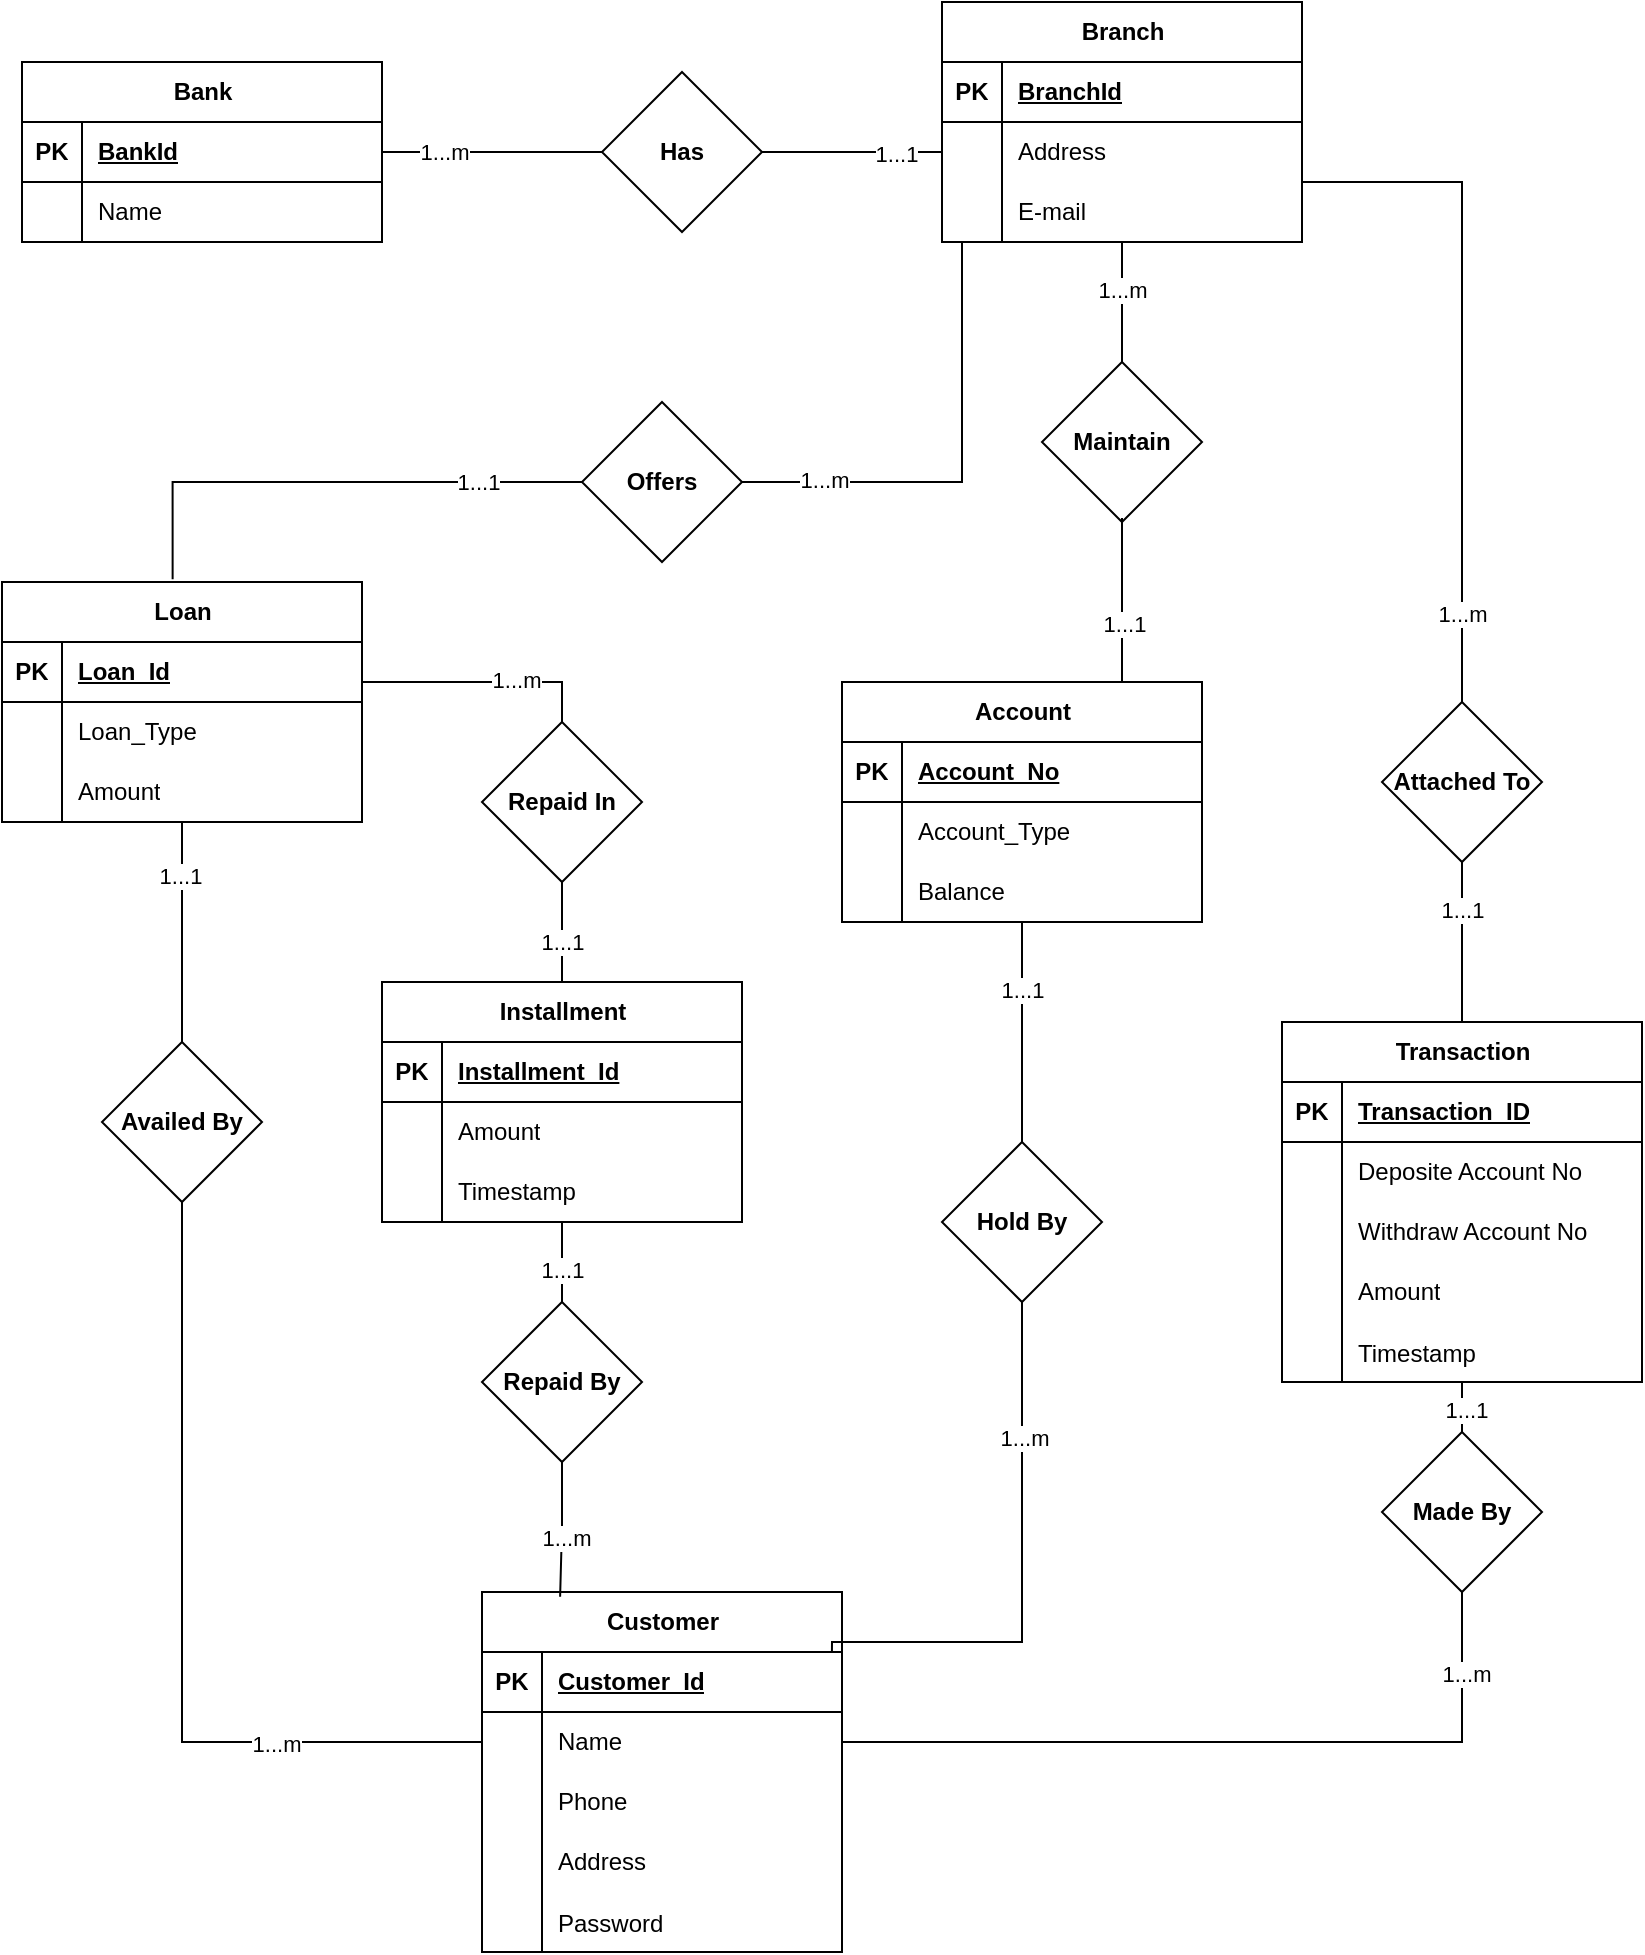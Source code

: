 <mxfile version="23.1.5" type="device">
  <diagram id="R2lEEEUBdFMjLlhIrx00" name="Page-1">
    <mxGraphModel dx="2049" dy="1054" grid="1" gridSize="10" guides="1" tooltips="1" connect="1" arrows="1" fold="1" page="1" pageScale="1" pageWidth="850" pageHeight="1100" math="0" shadow="0" extFonts="Permanent Marker^https://fonts.googleapis.com/css?family=Permanent+Marker">
      <root>
        <mxCell id="0" />
        <mxCell id="1" parent="0" />
        <mxCell id="iiLGpg_i-QroYC0G67r9-32" value="" style="rounded=0;orthogonalLoop=1;jettySize=auto;html=1;endArrow=none;endFill=0;" parent="1" source="iiLGpg_i-QroYC0G67r9-1" target="iiLGpg_i-QroYC0G67r9-31" edge="1">
          <mxGeometry relative="1" as="geometry" />
        </mxCell>
        <mxCell id="iiLGpg_i-QroYC0G67r9-34" value="1...m" style="edgeLabel;html=1;align=center;verticalAlign=middle;resizable=0;points=[];" parent="iiLGpg_i-QroYC0G67r9-32" vertex="1" connectable="0">
          <mxGeometry x="-0.45" relative="1" as="geometry">
            <mxPoint as="offset" />
          </mxGeometry>
        </mxCell>
        <mxCell id="iiLGpg_i-QroYC0G67r9-1" value="Bank" style="shape=table;startSize=30;container=1;collapsible=1;childLayout=tableLayout;fixedRows=1;rowLines=0;fontStyle=1;align=center;resizeLast=1;html=1;" parent="1" vertex="1">
          <mxGeometry x="25" y="50" width="180" height="90" as="geometry" />
        </mxCell>
        <mxCell id="iiLGpg_i-QroYC0G67r9-2" value="" style="shape=tableRow;horizontal=0;startSize=0;swimlaneHead=0;swimlaneBody=0;fillColor=none;collapsible=0;dropTarget=0;points=[[0,0.5],[1,0.5]];portConstraint=eastwest;top=0;left=0;right=0;bottom=1;" parent="iiLGpg_i-QroYC0G67r9-1" vertex="1">
          <mxGeometry y="30" width="180" height="30" as="geometry" />
        </mxCell>
        <mxCell id="iiLGpg_i-QroYC0G67r9-3" value="PK" style="shape=partialRectangle;connectable=0;fillColor=none;top=0;left=0;bottom=0;right=0;fontStyle=1;overflow=hidden;whiteSpace=wrap;html=1;" parent="iiLGpg_i-QroYC0G67r9-2" vertex="1">
          <mxGeometry width="30" height="30" as="geometry">
            <mxRectangle width="30" height="30" as="alternateBounds" />
          </mxGeometry>
        </mxCell>
        <mxCell id="iiLGpg_i-QroYC0G67r9-4" value="BankId" style="shape=partialRectangle;connectable=0;fillColor=none;top=0;left=0;bottom=0;right=0;align=left;spacingLeft=6;fontStyle=5;overflow=hidden;whiteSpace=wrap;html=1;" parent="iiLGpg_i-QroYC0G67r9-2" vertex="1">
          <mxGeometry x="30" width="150" height="30" as="geometry">
            <mxRectangle width="150" height="30" as="alternateBounds" />
          </mxGeometry>
        </mxCell>
        <mxCell id="iiLGpg_i-QroYC0G67r9-5" value="" style="shape=tableRow;horizontal=0;startSize=0;swimlaneHead=0;swimlaneBody=0;fillColor=none;collapsible=0;dropTarget=0;points=[[0,0.5],[1,0.5]];portConstraint=eastwest;top=0;left=0;right=0;bottom=0;" parent="iiLGpg_i-QroYC0G67r9-1" vertex="1">
          <mxGeometry y="60" width="180" height="30" as="geometry" />
        </mxCell>
        <mxCell id="iiLGpg_i-QroYC0G67r9-6" value="" style="shape=partialRectangle;connectable=0;fillColor=none;top=0;left=0;bottom=0;right=0;editable=1;overflow=hidden;whiteSpace=wrap;html=1;" parent="iiLGpg_i-QroYC0G67r9-5" vertex="1">
          <mxGeometry width="30" height="30" as="geometry">
            <mxRectangle width="30" height="30" as="alternateBounds" />
          </mxGeometry>
        </mxCell>
        <mxCell id="iiLGpg_i-QroYC0G67r9-7" value="Name&lt;span style=&quot;white-space: pre;&quot;&gt;&#x9;&lt;/span&gt;&lt;span style=&quot;white-space: pre;&quot;&gt;&#x9;&lt;/span&gt;&lt;br&gt;" style="shape=partialRectangle;connectable=0;fillColor=none;top=0;left=0;bottom=0;right=0;align=left;spacingLeft=6;overflow=hidden;whiteSpace=wrap;html=1;" parent="iiLGpg_i-QroYC0G67r9-5" vertex="1">
          <mxGeometry x="30" width="150" height="30" as="geometry">
            <mxRectangle width="150" height="30" as="alternateBounds" />
          </mxGeometry>
        </mxCell>
        <mxCell id="iiLGpg_i-QroYC0G67r9-52" value="" style="edgeStyle=orthogonalEdgeStyle;rounded=0;orthogonalLoop=1;jettySize=auto;html=1;endArrow=none;endFill=0;" parent="1" source="iiLGpg_i-QroYC0G67r9-14" target="iiLGpg_i-QroYC0G67r9-51" edge="1">
          <mxGeometry relative="1" as="geometry" />
        </mxCell>
        <mxCell id="iiLGpg_i-QroYC0G67r9-54" value="1...m" style="edgeLabel;html=1;align=center;verticalAlign=middle;resizable=0;points=[];" parent="iiLGpg_i-QroYC0G67r9-52" vertex="1" connectable="0">
          <mxGeometry x="-0.211" relative="1" as="geometry">
            <mxPoint as="offset" />
          </mxGeometry>
        </mxCell>
        <mxCell id="iiLGpg_i-QroYC0G67r9-71" value="" style="edgeStyle=orthogonalEdgeStyle;rounded=0;orthogonalLoop=1;jettySize=auto;html=1;endArrow=none;endFill=0;" parent="1" source="iiLGpg_i-QroYC0G67r9-14" target="iiLGpg_i-QroYC0G67r9-70" edge="1">
          <mxGeometry relative="1" as="geometry">
            <Array as="points">
              <mxPoint x="495" y="260" />
            </Array>
          </mxGeometry>
        </mxCell>
        <mxCell id="iiLGpg_i-QroYC0G67r9-89" value="1...m" style="edgeLabel;html=1;align=center;verticalAlign=middle;resizable=0;points=[];" parent="iiLGpg_i-QroYC0G67r9-71" vertex="1" connectable="0">
          <mxGeometry x="0.642" y="-1" relative="1" as="geometry">
            <mxPoint as="offset" />
          </mxGeometry>
        </mxCell>
        <mxCell id="iiLGpg_i-QroYC0G67r9-104" value="" style="edgeStyle=orthogonalEdgeStyle;rounded=0;orthogonalLoop=1;jettySize=auto;html=1;endArrow=none;endFill=0;" parent="1" source="iiLGpg_i-QroYC0G67r9-14" target="iiLGpg_i-QroYC0G67r9-103" edge="1">
          <mxGeometry relative="1" as="geometry">
            <Array as="points">
              <mxPoint x="745" y="110" />
            </Array>
          </mxGeometry>
        </mxCell>
        <mxCell id="iiLGpg_i-QroYC0G67r9-122" value="1...m" style="edgeLabel;html=1;align=center;verticalAlign=middle;resizable=0;points=[];" parent="iiLGpg_i-QroYC0G67r9-104" vertex="1" connectable="0">
          <mxGeometry x="0.74" relative="1" as="geometry">
            <mxPoint as="offset" />
          </mxGeometry>
        </mxCell>
        <mxCell id="iiLGpg_i-QroYC0G67r9-14" value="Branch" style="shape=table;startSize=30;container=1;collapsible=1;childLayout=tableLayout;fixedRows=1;rowLines=0;fontStyle=1;align=center;resizeLast=1;html=1;" parent="1" vertex="1">
          <mxGeometry x="485" y="20" width="180" height="120" as="geometry" />
        </mxCell>
        <mxCell id="iiLGpg_i-QroYC0G67r9-15" value="" style="shape=tableRow;horizontal=0;startSize=0;swimlaneHead=0;swimlaneBody=0;fillColor=none;collapsible=0;dropTarget=0;points=[[0,0.5],[1,0.5]];portConstraint=eastwest;top=0;left=0;right=0;bottom=1;" parent="iiLGpg_i-QroYC0G67r9-14" vertex="1">
          <mxGeometry y="30" width="180" height="30" as="geometry" />
        </mxCell>
        <mxCell id="iiLGpg_i-QroYC0G67r9-16" value="PK" style="shape=partialRectangle;connectable=0;fillColor=none;top=0;left=0;bottom=0;right=0;fontStyle=1;overflow=hidden;whiteSpace=wrap;html=1;" parent="iiLGpg_i-QroYC0G67r9-15" vertex="1">
          <mxGeometry width="30" height="30" as="geometry">
            <mxRectangle width="30" height="30" as="alternateBounds" />
          </mxGeometry>
        </mxCell>
        <mxCell id="iiLGpg_i-QroYC0G67r9-17" value="BranchId" style="shape=partialRectangle;connectable=0;fillColor=none;top=0;left=0;bottom=0;right=0;align=left;spacingLeft=6;fontStyle=5;overflow=hidden;whiteSpace=wrap;html=1;" parent="iiLGpg_i-QroYC0G67r9-15" vertex="1">
          <mxGeometry x="30" width="150" height="30" as="geometry">
            <mxRectangle width="150" height="30" as="alternateBounds" />
          </mxGeometry>
        </mxCell>
        <mxCell id="iiLGpg_i-QroYC0G67r9-18" value="" style="shape=tableRow;horizontal=0;startSize=0;swimlaneHead=0;swimlaneBody=0;fillColor=none;collapsible=0;dropTarget=0;points=[[0,0.5],[1,0.5]];portConstraint=eastwest;top=0;left=0;right=0;bottom=0;" parent="iiLGpg_i-QroYC0G67r9-14" vertex="1">
          <mxGeometry y="60" width="180" height="30" as="geometry" />
        </mxCell>
        <mxCell id="iiLGpg_i-QroYC0G67r9-19" value="" style="shape=partialRectangle;connectable=0;fillColor=none;top=0;left=0;bottom=0;right=0;editable=1;overflow=hidden;whiteSpace=wrap;html=1;" parent="iiLGpg_i-QroYC0G67r9-18" vertex="1">
          <mxGeometry width="30" height="30" as="geometry">
            <mxRectangle width="30" height="30" as="alternateBounds" />
          </mxGeometry>
        </mxCell>
        <mxCell id="iiLGpg_i-QroYC0G67r9-20" value="Address" style="shape=partialRectangle;connectable=0;fillColor=none;top=0;left=0;bottom=0;right=0;align=left;spacingLeft=6;overflow=hidden;whiteSpace=wrap;html=1;" parent="iiLGpg_i-QroYC0G67r9-18" vertex="1">
          <mxGeometry x="30" width="150" height="30" as="geometry">
            <mxRectangle width="150" height="30" as="alternateBounds" />
          </mxGeometry>
        </mxCell>
        <mxCell id="iiLGpg_i-QroYC0G67r9-21" value="" style="shape=tableRow;horizontal=0;startSize=0;swimlaneHead=0;swimlaneBody=0;fillColor=none;collapsible=0;dropTarget=0;points=[[0,0.5],[1,0.5]];portConstraint=eastwest;top=0;left=0;right=0;bottom=0;" parent="iiLGpg_i-QroYC0G67r9-14" vertex="1">
          <mxGeometry y="90" width="180" height="30" as="geometry" />
        </mxCell>
        <mxCell id="iiLGpg_i-QroYC0G67r9-22" value="" style="shape=partialRectangle;connectable=0;fillColor=none;top=0;left=0;bottom=0;right=0;editable=1;overflow=hidden;whiteSpace=wrap;html=1;" parent="iiLGpg_i-QroYC0G67r9-21" vertex="1">
          <mxGeometry width="30" height="30" as="geometry">
            <mxRectangle width="30" height="30" as="alternateBounds" />
          </mxGeometry>
        </mxCell>
        <mxCell id="iiLGpg_i-QroYC0G67r9-23" value="E-mail" style="shape=partialRectangle;connectable=0;fillColor=none;top=0;left=0;bottom=0;right=0;align=left;spacingLeft=6;overflow=hidden;whiteSpace=wrap;html=1;" parent="iiLGpg_i-QroYC0G67r9-21" vertex="1">
          <mxGeometry x="30" width="150" height="30" as="geometry">
            <mxRectangle width="150" height="30" as="alternateBounds" />
          </mxGeometry>
        </mxCell>
        <mxCell id="iiLGpg_i-QroYC0G67r9-33" style="rounded=0;orthogonalLoop=1;jettySize=auto;html=1;entryX=0;entryY=0.5;entryDx=0;entryDy=0;endArrow=none;endFill=0;" parent="1" source="iiLGpg_i-QroYC0G67r9-31" target="iiLGpg_i-QroYC0G67r9-18" edge="1">
          <mxGeometry relative="1" as="geometry" />
        </mxCell>
        <mxCell id="iiLGpg_i-QroYC0G67r9-37" value="1...1" style="edgeLabel;html=1;align=center;verticalAlign=middle;resizable=0;points=[];" parent="iiLGpg_i-QroYC0G67r9-33" vertex="1" connectable="0">
          <mxGeometry x="0.489" y="-1" relative="1" as="geometry">
            <mxPoint as="offset" />
          </mxGeometry>
        </mxCell>
        <mxCell id="iiLGpg_i-QroYC0G67r9-31" value="Has" style="rhombus;whiteSpace=wrap;html=1;startSize=30;fontStyle=1;" parent="1" vertex="1">
          <mxGeometry x="315" y="55" width="80" height="80" as="geometry" />
        </mxCell>
        <mxCell id="iiLGpg_i-QroYC0G67r9-94" value="" style="edgeStyle=orthogonalEdgeStyle;rounded=0;orthogonalLoop=1;jettySize=auto;html=1;endArrow=none;endFill=0;" parent="1" source="iiLGpg_i-QroYC0G67r9-38" target="iiLGpg_i-QroYC0G67r9-93" edge="1">
          <mxGeometry relative="1" as="geometry" />
        </mxCell>
        <mxCell id="iiLGpg_i-QroYC0G67r9-96" value="1...1" style="edgeLabel;html=1;align=center;verticalAlign=middle;resizable=0;points=[];" parent="iiLGpg_i-QroYC0G67r9-94" vertex="1" connectable="0">
          <mxGeometry x="-0.382" relative="1" as="geometry">
            <mxPoint as="offset" />
          </mxGeometry>
        </mxCell>
        <mxCell id="iiLGpg_i-QroYC0G67r9-38" value="Account" style="shape=table;startSize=30;container=1;collapsible=1;childLayout=tableLayout;fixedRows=1;rowLines=0;fontStyle=1;align=center;resizeLast=1;html=1;" parent="1" vertex="1">
          <mxGeometry x="435" y="360" width="180" height="120" as="geometry" />
        </mxCell>
        <mxCell id="iiLGpg_i-QroYC0G67r9-39" value="" style="shape=tableRow;horizontal=0;startSize=0;swimlaneHead=0;swimlaneBody=0;fillColor=none;collapsible=0;dropTarget=0;points=[[0,0.5],[1,0.5]];portConstraint=eastwest;top=0;left=0;right=0;bottom=1;" parent="iiLGpg_i-QroYC0G67r9-38" vertex="1">
          <mxGeometry y="30" width="180" height="30" as="geometry" />
        </mxCell>
        <mxCell id="iiLGpg_i-QroYC0G67r9-40" value="PK" style="shape=partialRectangle;connectable=0;fillColor=none;top=0;left=0;bottom=0;right=0;fontStyle=1;overflow=hidden;whiteSpace=wrap;html=1;" parent="iiLGpg_i-QroYC0G67r9-39" vertex="1">
          <mxGeometry width="30" height="30" as="geometry">
            <mxRectangle width="30" height="30" as="alternateBounds" />
          </mxGeometry>
        </mxCell>
        <mxCell id="iiLGpg_i-QroYC0G67r9-41" value="Account_No" style="shape=partialRectangle;connectable=0;fillColor=none;top=0;left=0;bottom=0;right=0;align=left;spacingLeft=6;fontStyle=5;overflow=hidden;whiteSpace=wrap;html=1;" parent="iiLGpg_i-QroYC0G67r9-39" vertex="1">
          <mxGeometry x="30" width="150" height="30" as="geometry">
            <mxRectangle width="150" height="30" as="alternateBounds" />
          </mxGeometry>
        </mxCell>
        <mxCell id="iiLGpg_i-QroYC0G67r9-42" value="" style="shape=tableRow;horizontal=0;startSize=0;swimlaneHead=0;swimlaneBody=0;fillColor=none;collapsible=0;dropTarget=0;points=[[0,0.5],[1,0.5]];portConstraint=eastwest;top=0;left=0;right=0;bottom=0;" parent="iiLGpg_i-QroYC0G67r9-38" vertex="1">
          <mxGeometry y="60" width="180" height="30" as="geometry" />
        </mxCell>
        <mxCell id="iiLGpg_i-QroYC0G67r9-43" value="" style="shape=partialRectangle;connectable=0;fillColor=none;top=0;left=0;bottom=0;right=0;editable=1;overflow=hidden;whiteSpace=wrap;html=1;" parent="iiLGpg_i-QroYC0G67r9-42" vertex="1">
          <mxGeometry width="30" height="30" as="geometry">
            <mxRectangle width="30" height="30" as="alternateBounds" />
          </mxGeometry>
        </mxCell>
        <mxCell id="iiLGpg_i-QroYC0G67r9-44" value="Account_Type" style="shape=partialRectangle;connectable=0;fillColor=none;top=0;left=0;bottom=0;right=0;align=left;spacingLeft=6;overflow=hidden;whiteSpace=wrap;html=1;" parent="iiLGpg_i-QroYC0G67r9-42" vertex="1">
          <mxGeometry x="30" width="150" height="30" as="geometry">
            <mxRectangle width="150" height="30" as="alternateBounds" />
          </mxGeometry>
        </mxCell>
        <mxCell id="iiLGpg_i-QroYC0G67r9-45" value="" style="shape=tableRow;horizontal=0;startSize=0;swimlaneHead=0;swimlaneBody=0;fillColor=none;collapsible=0;dropTarget=0;points=[[0,0.5],[1,0.5]];portConstraint=eastwest;top=0;left=0;right=0;bottom=0;" parent="iiLGpg_i-QroYC0G67r9-38" vertex="1">
          <mxGeometry y="90" width="180" height="30" as="geometry" />
        </mxCell>
        <mxCell id="iiLGpg_i-QroYC0G67r9-46" value="" style="shape=partialRectangle;connectable=0;fillColor=none;top=0;left=0;bottom=0;right=0;editable=1;overflow=hidden;whiteSpace=wrap;html=1;" parent="iiLGpg_i-QroYC0G67r9-45" vertex="1">
          <mxGeometry width="30" height="30" as="geometry">
            <mxRectangle width="30" height="30" as="alternateBounds" />
          </mxGeometry>
        </mxCell>
        <mxCell id="iiLGpg_i-QroYC0G67r9-47" value="Balance" style="shape=partialRectangle;connectable=0;fillColor=none;top=0;left=0;bottom=0;right=0;align=left;spacingLeft=6;overflow=hidden;whiteSpace=wrap;html=1;" parent="iiLGpg_i-QroYC0G67r9-45" vertex="1">
          <mxGeometry x="30" width="150" height="30" as="geometry">
            <mxRectangle width="150" height="30" as="alternateBounds" />
          </mxGeometry>
        </mxCell>
        <mxCell id="iiLGpg_i-QroYC0G67r9-51" value="Maintain" style="rhombus;whiteSpace=wrap;html=1;startSize=30;fontStyle=1;" parent="1" vertex="1">
          <mxGeometry x="535" y="200" width="80" height="80" as="geometry" />
        </mxCell>
        <mxCell id="iiLGpg_i-QroYC0G67r9-53" style="edgeStyle=orthogonalEdgeStyle;rounded=0;orthogonalLoop=1;jettySize=auto;html=1;entryX=0.414;entryY=0.017;entryDx=0;entryDy=0;entryPerimeter=0;endArrow=none;endFill=0;" parent="1" edge="1">
          <mxGeometry relative="1" as="geometry">
            <Array as="points">
              <mxPoint x="575" y="359.96" />
            </Array>
            <mxPoint x="575" y="277.96" as="sourcePoint" />
            <mxPoint x="509.52" y="360.0" as="targetPoint" />
          </mxGeometry>
        </mxCell>
        <mxCell id="iiLGpg_i-QroYC0G67r9-55" value="1...1" style="edgeLabel;html=1;align=center;verticalAlign=middle;resizable=0;points=[];" parent="iiLGpg_i-QroYC0G67r9-53" vertex="1" connectable="0">
          <mxGeometry x="-0.289" y="1" relative="1" as="geometry">
            <mxPoint as="offset" />
          </mxGeometry>
        </mxCell>
        <mxCell id="iiLGpg_i-QroYC0G67r9-87" value="" style="edgeStyle=orthogonalEdgeStyle;rounded=0;orthogonalLoop=1;jettySize=auto;html=1;endArrow=none;endFill=0;" parent="1" source="iiLGpg_i-QroYC0G67r9-56" target="iiLGpg_i-QroYC0G67r9-86" edge="1">
          <mxGeometry relative="1" as="geometry" />
        </mxCell>
        <mxCell id="iiLGpg_i-QroYC0G67r9-91" value="1...1" style="edgeLabel;html=1;align=center;verticalAlign=middle;resizable=0;points=[];" parent="iiLGpg_i-QroYC0G67r9-87" vertex="1" connectable="0">
          <mxGeometry x="-0.51" y="-1" relative="1" as="geometry">
            <mxPoint as="offset" />
          </mxGeometry>
        </mxCell>
        <mxCell id="4GdcKjIwbyqpilMdw9N3-22" value="" style="edgeStyle=orthogonalEdgeStyle;rounded=0;orthogonalLoop=1;jettySize=auto;html=1;endArrow=none;endFill=0;" edge="1" parent="1" source="iiLGpg_i-QroYC0G67r9-56" target="4GdcKjIwbyqpilMdw9N3-21">
          <mxGeometry relative="1" as="geometry">
            <Array as="points">
              <mxPoint x="295" y="360" />
            </Array>
          </mxGeometry>
        </mxCell>
        <mxCell id="4GdcKjIwbyqpilMdw9N3-27" value="1...m" style="edgeLabel;html=1;align=center;verticalAlign=middle;resizable=0;points=[];" vertex="1" connectable="0" parent="4GdcKjIwbyqpilMdw9N3-22">
          <mxGeometry x="0.283" y="1" relative="1" as="geometry">
            <mxPoint as="offset" />
          </mxGeometry>
        </mxCell>
        <mxCell id="iiLGpg_i-QroYC0G67r9-56" value="Loan" style="shape=table;startSize=30;container=1;collapsible=1;childLayout=tableLayout;fixedRows=1;rowLines=0;fontStyle=1;align=center;resizeLast=1;html=1;" parent="1" vertex="1">
          <mxGeometry x="15" y="310" width="180" height="120" as="geometry" />
        </mxCell>
        <mxCell id="iiLGpg_i-QroYC0G67r9-57" value="" style="shape=tableRow;horizontal=0;startSize=0;swimlaneHead=0;swimlaneBody=0;fillColor=none;collapsible=0;dropTarget=0;points=[[0,0.5],[1,0.5]];portConstraint=eastwest;top=0;left=0;right=0;bottom=1;" parent="iiLGpg_i-QroYC0G67r9-56" vertex="1">
          <mxGeometry y="30" width="180" height="30" as="geometry" />
        </mxCell>
        <mxCell id="iiLGpg_i-QroYC0G67r9-58" value="PK" style="shape=partialRectangle;connectable=0;fillColor=none;top=0;left=0;bottom=0;right=0;fontStyle=1;overflow=hidden;whiteSpace=wrap;html=1;" parent="iiLGpg_i-QroYC0G67r9-57" vertex="1">
          <mxGeometry width="30" height="30" as="geometry">
            <mxRectangle width="30" height="30" as="alternateBounds" />
          </mxGeometry>
        </mxCell>
        <mxCell id="iiLGpg_i-QroYC0G67r9-59" value="Loan_Id" style="shape=partialRectangle;connectable=0;fillColor=none;top=0;left=0;bottom=0;right=0;align=left;spacingLeft=6;fontStyle=5;overflow=hidden;whiteSpace=wrap;html=1;" parent="iiLGpg_i-QroYC0G67r9-57" vertex="1">
          <mxGeometry x="30" width="150" height="30" as="geometry">
            <mxRectangle width="150" height="30" as="alternateBounds" />
          </mxGeometry>
        </mxCell>
        <mxCell id="iiLGpg_i-QroYC0G67r9-60" value="" style="shape=tableRow;horizontal=0;startSize=0;swimlaneHead=0;swimlaneBody=0;fillColor=none;collapsible=0;dropTarget=0;points=[[0,0.5],[1,0.5]];portConstraint=eastwest;top=0;left=0;right=0;bottom=0;" parent="iiLGpg_i-QroYC0G67r9-56" vertex="1">
          <mxGeometry y="60" width="180" height="30" as="geometry" />
        </mxCell>
        <mxCell id="iiLGpg_i-QroYC0G67r9-61" value="" style="shape=partialRectangle;connectable=0;fillColor=none;top=0;left=0;bottom=0;right=0;editable=1;overflow=hidden;whiteSpace=wrap;html=1;" parent="iiLGpg_i-QroYC0G67r9-60" vertex="1">
          <mxGeometry width="30" height="30" as="geometry">
            <mxRectangle width="30" height="30" as="alternateBounds" />
          </mxGeometry>
        </mxCell>
        <mxCell id="iiLGpg_i-QroYC0G67r9-62" value="Loan_Type" style="shape=partialRectangle;connectable=0;fillColor=none;top=0;left=0;bottom=0;right=0;align=left;spacingLeft=6;overflow=hidden;whiteSpace=wrap;html=1;" parent="iiLGpg_i-QroYC0G67r9-60" vertex="1">
          <mxGeometry x="30" width="150" height="30" as="geometry">
            <mxRectangle width="150" height="30" as="alternateBounds" />
          </mxGeometry>
        </mxCell>
        <mxCell id="iiLGpg_i-QroYC0G67r9-63" value="" style="shape=tableRow;horizontal=0;startSize=0;swimlaneHead=0;swimlaneBody=0;fillColor=none;collapsible=0;dropTarget=0;points=[[0,0.5],[1,0.5]];portConstraint=eastwest;top=0;left=0;right=0;bottom=0;" parent="iiLGpg_i-QroYC0G67r9-56" vertex="1">
          <mxGeometry y="90" width="180" height="30" as="geometry" />
        </mxCell>
        <mxCell id="iiLGpg_i-QroYC0G67r9-64" value="" style="shape=partialRectangle;connectable=0;fillColor=none;top=0;left=0;bottom=0;right=0;editable=1;overflow=hidden;whiteSpace=wrap;html=1;" parent="iiLGpg_i-QroYC0G67r9-63" vertex="1">
          <mxGeometry width="30" height="30" as="geometry">
            <mxRectangle width="30" height="30" as="alternateBounds" />
          </mxGeometry>
        </mxCell>
        <mxCell id="iiLGpg_i-QroYC0G67r9-65" value="Amount" style="shape=partialRectangle;connectable=0;fillColor=none;top=0;left=0;bottom=0;right=0;align=left;spacingLeft=6;overflow=hidden;whiteSpace=wrap;html=1;" parent="iiLGpg_i-QroYC0G67r9-63" vertex="1">
          <mxGeometry x="30" width="150" height="30" as="geometry">
            <mxRectangle width="150" height="30" as="alternateBounds" />
          </mxGeometry>
        </mxCell>
        <mxCell id="iiLGpg_i-QroYC0G67r9-70" value="Offers" style="rhombus;whiteSpace=wrap;html=1;startSize=30;fontStyle=1;" parent="1" vertex="1">
          <mxGeometry x="305" y="220" width="80" height="80" as="geometry" />
        </mxCell>
        <mxCell id="iiLGpg_i-QroYC0G67r9-72" style="edgeStyle=orthogonalEdgeStyle;rounded=0;orthogonalLoop=1;jettySize=auto;html=1;entryX=0.474;entryY=-0.011;entryDx=0;entryDy=0;entryPerimeter=0;endArrow=none;endFill=0;" parent="1" source="iiLGpg_i-QroYC0G67r9-70" target="iiLGpg_i-QroYC0G67r9-56" edge="1">
          <mxGeometry relative="1" as="geometry" />
        </mxCell>
        <mxCell id="iiLGpg_i-QroYC0G67r9-90" value="1...1" style="edgeLabel;html=1;align=center;verticalAlign=middle;resizable=0;points=[];" parent="iiLGpg_i-QroYC0G67r9-72" vertex="1" connectable="0">
          <mxGeometry x="-0.59" y="-1" relative="1" as="geometry">
            <mxPoint y="1" as="offset" />
          </mxGeometry>
        </mxCell>
        <mxCell id="iiLGpg_i-QroYC0G67r9-73" value="Customer" style="shape=table;startSize=30;container=1;collapsible=1;childLayout=tableLayout;fixedRows=1;rowLines=0;fontStyle=1;align=center;resizeLast=1;html=1;" parent="1" vertex="1">
          <mxGeometry x="255" y="815" width="180" height="180" as="geometry" />
        </mxCell>
        <mxCell id="iiLGpg_i-QroYC0G67r9-74" value="" style="shape=tableRow;horizontal=0;startSize=0;swimlaneHead=0;swimlaneBody=0;fillColor=none;collapsible=0;dropTarget=0;points=[[0,0.5],[1,0.5]];portConstraint=eastwest;top=0;left=0;right=0;bottom=1;" parent="iiLGpg_i-QroYC0G67r9-73" vertex="1">
          <mxGeometry y="30" width="180" height="30" as="geometry" />
        </mxCell>
        <mxCell id="iiLGpg_i-QroYC0G67r9-75" value="PK" style="shape=partialRectangle;connectable=0;fillColor=none;top=0;left=0;bottom=0;right=0;fontStyle=1;overflow=hidden;whiteSpace=wrap;html=1;" parent="iiLGpg_i-QroYC0G67r9-74" vertex="1">
          <mxGeometry width="30" height="30" as="geometry">
            <mxRectangle width="30" height="30" as="alternateBounds" />
          </mxGeometry>
        </mxCell>
        <mxCell id="iiLGpg_i-QroYC0G67r9-76" value="Customer_Id" style="shape=partialRectangle;connectable=0;fillColor=none;top=0;left=0;bottom=0;right=0;align=left;spacingLeft=6;fontStyle=5;overflow=hidden;whiteSpace=wrap;html=1;" parent="iiLGpg_i-QroYC0G67r9-74" vertex="1">
          <mxGeometry x="30" width="150" height="30" as="geometry">
            <mxRectangle width="150" height="30" as="alternateBounds" />
          </mxGeometry>
        </mxCell>
        <mxCell id="iiLGpg_i-QroYC0G67r9-77" value="" style="shape=tableRow;horizontal=0;startSize=0;swimlaneHead=0;swimlaneBody=0;fillColor=none;collapsible=0;dropTarget=0;points=[[0,0.5],[1,0.5]];portConstraint=eastwest;top=0;left=0;right=0;bottom=0;" parent="iiLGpg_i-QroYC0G67r9-73" vertex="1">
          <mxGeometry y="60" width="180" height="30" as="geometry" />
        </mxCell>
        <mxCell id="iiLGpg_i-QroYC0G67r9-78" value="" style="shape=partialRectangle;connectable=0;fillColor=none;top=0;left=0;bottom=0;right=0;editable=1;overflow=hidden;whiteSpace=wrap;html=1;" parent="iiLGpg_i-QroYC0G67r9-77" vertex="1">
          <mxGeometry width="30" height="30" as="geometry">
            <mxRectangle width="30" height="30" as="alternateBounds" />
          </mxGeometry>
        </mxCell>
        <mxCell id="iiLGpg_i-QroYC0G67r9-79" value="Name" style="shape=partialRectangle;connectable=0;fillColor=none;top=0;left=0;bottom=0;right=0;align=left;spacingLeft=6;overflow=hidden;whiteSpace=wrap;html=1;" parent="iiLGpg_i-QroYC0G67r9-77" vertex="1">
          <mxGeometry x="30" width="150" height="30" as="geometry">
            <mxRectangle width="150" height="30" as="alternateBounds" />
          </mxGeometry>
        </mxCell>
        <mxCell id="iiLGpg_i-QroYC0G67r9-80" value="" style="shape=tableRow;horizontal=0;startSize=0;swimlaneHead=0;swimlaneBody=0;fillColor=none;collapsible=0;dropTarget=0;points=[[0,0.5],[1,0.5]];portConstraint=eastwest;top=0;left=0;right=0;bottom=0;" parent="iiLGpg_i-QroYC0G67r9-73" vertex="1">
          <mxGeometry y="90" width="180" height="30" as="geometry" />
        </mxCell>
        <mxCell id="iiLGpg_i-QroYC0G67r9-81" value="" style="shape=partialRectangle;connectable=0;fillColor=none;top=0;left=0;bottom=0;right=0;editable=1;overflow=hidden;whiteSpace=wrap;html=1;" parent="iiLGpg_i-QroYC0G67r9-80" vertex="1">
          <mxGeometry width="30" height="30" as="geometry">
            <mxRectangle width="30" height="30" as="alternateBounds" />
          </mxGeometry>
        </mxCell>
        <mxCell id="iiLGpg_i-QroYC0G67r9-82" value="Phone" style="shape=partialRectangle;connectable=0;fillColor=none;top=0;left=0;bottom=0;right=0;align=left;spacingLeft=6;overflow=hidden;whiteSpace=wrap;html=1;" parent="iiLGpg_i-QroYC0G67r9-80" vertex="1">
          <mxGeometry x="30" width="150" height="30" as="geometry">
            <mxRectangle width="150" height="30" as="alternateBounds" />
          </mxGeometry>
        </mxCell>
        <mxCell id="iiLGpg_i-QroYC0G67r9-83" value="" style="shape=tableRow;horizontal=0;startSize=0;swimlaneHead=0;swimlaneBody=0;fillColor=none;collapsible=0;dropTarget=0;points=[[0,0.5],[1,0.5]];portConstraint=eastwest;top=0;left=0;right=0;bottom=0;" parent="iiLGpg_i-QroYC0G67r9-73" vertex="1">
          <mxGeometry y="120" width="180" height="30" as="geometry" />
        </mxCell>
        <mxCell id="iiLGpg_i-QroYC0G67r9-84" value="" style="shape=partialRectangle;connectable=0;fillColor=none;top=0;left=0;bottom=0;right=0;editable=1;overflow=hidden;whiteSpace=wrap;html=1;" parent="iiLGpg_i-QroYC0G67r9-83" vertex="1">
          <mxGeometry width="30" height="30" as="geometry">
            <mxRectangle width="30" height="30" as="alternateBounds" />
          </mxGeometry>
        </mxCell>
        <mxCell id="iiLGpg_i-QroYC0G67r9-85" value="Address" style="shape=partialRectangle;connectable=0;fillColor=none;top=0;left=0;bottom=0;right=0;align=left;spacingLeft=6;overflow=hidden;whiteSpace=wrap;html=1;" parent="iiLGpg_i-QroYC0G67r9-83" vertex="1">
          <mxGeometry x="30" width="150" height="30" as="geometry">
            <mxRectangle width="150" height="30" as="alternateBounds" />
          </mxGeometry>
        </mxCell>
        <mxCell id="4GdcKjIwbyqpilMdw9N3-31" value="" style="shape=tableRow;horizontal=0;startSize=0;swimlaneHead=0;swimlaneBody=0;fillColor=none;collapsible=0;dropTarget=0;points=[[0,0.5],[1,0.5]];portConstraint=eastwest;top=0;left=0;right=0;bottom=0;" vertex="1" parent="iiLGpg_i-QroYC0G67r9-73">
          <mxGeometry y="150" width="180" height="30" as="geometry" />
        </mxCell>
        <mxCell id="4GdcKjIwbyqpilMdw9N3-32" value="" style="shape=partialRectangle;connectable=0;fillColor=none;top=0;left=0;bottom=0;right=0;editable=1;overflow=hidden;" vertex="1" parent="4GdcKjIwbyqpilMdw9N3-31">
          <mxGeometry width="30" height="30" as="geometry">
            <mxRectangle width="30" height="30" as="alternateBounds" />
          </mxGeometry>
        </mxCell>
        <mxCell id="4GdcKjIwbyqpilMdw9N3-33" value="Password" style="shape=partialRectangle;connectable=0;fillColor=none;top=0;left=0;bottom=0;right=0;align=left;spacingLeft=6;overflow=hidden;" vertex="1" parent="4GdcKjIwbyqpilMdw9N3-31">
          <mxGeometry x="30" width="150" height="30" as="geometry">
            <mxRectangle width="150" height="30" as="alternateBounds" />
          </mxGeometry>
        </mxCell>
        <mxCell id="iiLGpg_i-QroYC0G67r9-88" style="edgeStyle=orthogonalEdgeStyle;rounded=0;orthogonalLoop=1;jettySize=auto;html=1;entryX=0;entryY=0.5;entryDx=0;entryDy=0;endArrow=none;endFill=0;" parent="1" source="iiLGpg_i-QroYC0G67r9-86" target="iiLGpg_i-QroYC0G67r9-77" edge="1">
          <mxGeometry relative="1" as="geometry" />
        </mxCell>
        <mxCell id="iiLGpg_i-QroYC0G67r9-92" value="1...m" style="edgeLabel;html=1;align=center;verticalAlign=middle;resizable=0;points=[];" parent="iiLGpg_i-QroYC0G67r9-88" vertex="1" connectable="0">
          <mxGeometry x="0.508" y="-1" relative="1" as="geometry">
            <mxPoint as="offset" />
          </mxGeometry>
        </mxCell>
        <mxCell id="iiLGpg_i-QroYC0G67r9-86" value="Availed By" style="rhombus;whiteSpace=wrap;html=1;startSize=30;fontStyle=1;" parent="1" vertex="1">
          <mxGeometry x="65" y="540" width="80" height="80" as="geometry" />
        </mxCell>
        <mxCell id="iiLGpg_i-QroYC0G67r9-101" style="edgeStyle=orthogonalEdgeStyle;rounded=0;orthogonalLoop=1;jettySize=auto;html=1;endArrow=none;endFill=0;entryX=0.972;entryY=0.167;entryDx=0;entryDy=0;entryPerimeter=0;" parent="1" source="iiLGpg_i-QroYC0G67r9-93" target="iiLGpg_i-QroYC0G67r9-73" edge="1">
          <mxGeometry relative="1" as="geometry">
            <mxPoint x="440" y="840" as="targetPoint" />
            <Array as="points">
              <mxPoint x="525" y="840" />
            </Array>
          </mxGeometry>
        </mxCell>
        <mxCell id="iiLGpg_i-QroYC0G67r9-102" value="1...m" style="edgeLabel;html=1;align=center;verticalAlign=middle;resizable=0;points=[];" parent="iiLGpg_i-QroYC0G67r9-101" vertex="1" connectable="0">
          <mxGeometry x="-0.5" y="1" relative="1" as="geometry">
            <mxPoint as="offset" />
          </mxGeometry>
        </mxCell>
        <mxCell id="iiLGpg_i-QroYC0G67r9-93" value="Hold By" style="rhombus;whiteSpace=wrap;html=1;startSize=30;fontStyle=1;" parent="1" vertex="1">
          <mxGeometry x="485" y="590" width="80" height="80" as="geometry" />
        </mxCell>
        <mxCell id="iiLGpg_i-QroYC0G67r9-118" style="edgeStyle=orthogonalEdgeStyle;rounded=0;orthogonalLoop=1;jettySize=auto;html=1;endArrow=none;endFill=0;" parent="1" source="iiLGpg_i-QroYC0G67r9-103" target="iiLGpg_i-QroYC0G67r9-105" edge="1">
          <mxGeometry relative="1" as="geometry" />
        </mxCell>
        <mxCell id="iiLGpg_i-QroYC0G67r9-123" value="1...1" style="edgeLabel;html=1;align=center;verticalAlign=middle;resizable=0;points=[];" parent="iiLGpg_i-QroYC0G67r9-118" vertex="1" connectable="0">
          <mxGeometry x="-0.396" relative="1" as="geometry">
            <mxPoint as="offset" />
          </mxGeometry>
        </mxCell>
        <mxCell id="iiLGpg_i-QroYC0G67r9-103" value="Attached To" style="rhombus;whiteSpace=wrap;html=1;startSize=30;fontStyle=1;" parent="1" vertex="1">
          <mxGeometry x="705" y="370" width="80" height="80" as="geometry" />
        </mxCell>
        <mxCell id="iiLGpg_i-QroYC0G67r9-120" value="" style="edgeStyle=orthogonalEdgeStyle;rounded=0;orthogonalLoop=1;jettySize=auto;html=1;endArrow=none;endFill=0;" parent="1" source="iiLGpg_i-QroYC0G67r9-105" target="iiLGpg_i-QroYC0G67r9-119" edge="1">
          <mxGeometry relative="1" as="geometry" />
        </mxCell>
        <mxCell id="iiLGpg_i-QroYC0G67r9-124" value="1...1" style="edgeLabel;html=1;align=center;verticalAlign=middle;resizable=0;points=[];" parent="iiLGpg_i-QroYC0G67r9-120" vertex="1" connectable="0">
          <mxGeometry x="-0.061" y="-2" relative="1" as="geometry">
            <mxPoint as="offset" />
          </mxGeometry>
        </mxCell>
        <mxCell id="iiLGpg_i-QroYC0G67r9-105" value="Transaction" style="shape=table;startSize=30;container=1;collapsible=1;childLayout=tableLayout;fixedRows=1;rowLines=0;fontStyle=1;align=center;resizeLast=1;html=1;" parent="1" vertex="1">
          <mxGeometry x="655" y="530" width="180" height="180" as="geometry" />
        </mxCell>
        <mxCell id="iiLGpg_i-QroYC0G67r9-106" value="" style="shape=tableRow;horizontal=0;startSize=0;swimlaneHead=0;swimlaneBody=0;fillColor=none;collapsible=0;dropTarget=0;points=[[0,0.5],[1,0.5]];portConstraint=eastwest;top=0;left=0;right=0;bottom=1;" parent="iiLGpg_i-QroYC0G67r9-105" vertex="1">
          <mxGeometry y="30" width="180" height="30" as="geometry" />
        </mxCell>
        <mxCell id="iiLGpg_i-QroYC0G67r9-107" value="PK" style="shape=partialRectangle;connectable=0;fillColor=none;top=0;left=0;bottom=0;right=0;fontStyle=1;overflow=hidden;whiteSpace=wrap;html=1;" parent="iiLGpg_i-QroYC0G67r9-106" vertex="1">
          <mxGeometry width="30" height="30" as="geometry">
            <mxRectangle width="30" height="30" as="alternateBounds" />
          </mxGeometry>
        </mxCell>
        <mxCell id="iiLGpg_i-QroYC0G67r9-108" value="Transaction_ID" style="shape=partialRectangle;connectable=0;fillColor=none;top=0;left=0;bottom=0;right=0;align=left;spacingLeft=6;fontStyle=5;overflow=hidden;whiteSpace=wrap;html=1;" parent="iiLGpg_i-QroYC0G67r9-106" vertex="1">
          <mxGeometry x="30" width="150" height="30" as="geometry">
            <mxRectangle width="150" height="30" as="alternateBounds" />
          </mxGeometry>
        </mxCell>
        <mxCell id="iiLGpg_i-QroYC0G67r9-109" value="" style="shape=tableRow;horizontal=0;startSize=0;swimlaneHead=0;swimlaneBody=0;fillColor=none;collapsible=0;dropTarget=0;points=[[0,0.5],[1,0.5]];portConstraint=eastwest;top=0;left=0;right=0;bottom=0;" parent="iiLGpg_i-QroYC0G67r9-105" vertex="1">
          <mxGeometry y="60" width="180" height="30" as="geometry" />
        </mxCell>
        <mxCell id="iiLGpg_i-QroYC0G67r9-110" value="" style="shape=partialRectangle;connectable=0;fillColor=none;top=0;left=0;bottom=0;right=0;editable=1;overflow=hidden;whiteSpace=wrap;html=1;" parent="iiLGpg_i-QroYC0G67r9-109" vertex="1">
          <mxGeometry width="30" height="30" as="geometry">
            <mxRectangle width="30" height="30" as="alternateBounds" />
          </mxGeometry>
        </mxCell>
        <mxCell id="iiLGpg_i-QroYC0G67r9-111" value="Deposite Account No" style="shape=partialRectangle;connectable=0;fillColor=none;top=0;left=0;bottom=0;right=0;align=left;spacingLeft=6;overflow=hidden;whiteSpace=wrap;html=1;" parent="iiLGpg_i-QroYC0G67r9-109" vertex="1">
          <mxGeometry x="30" width="150" height="30" as="geometry">
            <mxRectangle width="150" height="30" as="alternateBounds" />
          </mxGeometry>
        </mxCell>
        <mxCell id="iiLGpg_i-QroYC0G67r9-112" value="" style="shape=tableRow;horizontal=0;startSize=0;swimlaneHead=0;swimlaneBody=0;fillColor=none;collapsible=0;dropTarget=0;points=[[0,0.5],[1,0.5]];portConstraint=eastwest;top=0;left=0;right=0;bottom=0;" parent="iiLGpg_i-QroYC0G67r9-105" vertex="1">
          <mxGeometry y="90" width="180" height="30" as="geometry" />
        </mxCell>
        <mxCell id="iiLGpg_i-QroYC0G67r9-113" value="" style="shape=partialRectangle;connectable=0;fillColor=none;top=0;left=0;bottom=0;right=0;editable=1;overflow=hidden;whiteSpace=wrap;html=1;" parent="iiLGpg_i-QroYC0G67r9-112" vertex="1">
          <mxGeometry width="30" height="30" as="geometry">
            <mxRectangle width="30" height="30" as="alternateBounds" />
          </mxGeometry>
        </mxCell>
        <mxCell id="iiLGpg_i-QroYC0G67r9-114" value="Withdraw Account No" style="shape=partialRectangle;connectable=0;fillColor=none;top=0;left=0;bottom=0;right=0;align=left;spacingLeft=6;overflow=hidden;whiteSpace=wrap;html=1;" parent="iiLGpg_i-QroYC0G67r9-112" vertex="1">
          <mxGeometry x="30" width="150" height="30" as="geometry">
            <mxRectangle width="150" height="30" as="alternateBounds" />
          </mxGeometry>
        </mxCell>
        <mxCell id="iiLGpg_i-QroYC0G67r9-115" value="" style="shape=tableRow;horizontal=0;startSize=0;swimlaneHead=0;swimlaneBody=0;fillColor=none;collapsible=0;dropTarget=0;points=[[0,0.5],[1,0.5]];portConstraint=eastwest;top=0;left=0;right=0;bottom=0;" parent="iiLGpg_i-QroYC0G67r9-105" vertex="1">
          <mxGeometry y="120" width="180" height="30" as="geometry" />
        </mxCell>
        <mxCell id="iiLGpg_i-QroYC0G67r9-116" value="" style="shape=partialRectangle;connectable=0;fillColor=none;top=0;left=0;bottom=0;right=0;editable=1;overflow=hidden;whiteSpace=wrap;html=1;" parent="iiLGpg_i-QroYC0G67r9-115" vertex="1">
          <mxGeometry width="30" height="30" as="geometry">
            <mxRectangle width="30" height="30" as="alternateBounds" />
          </mxGeometry>
        </mxCell>
        <mxCell id="iiLGpg_i-QroYC0G67r9-117" value="Amount" style="shape=partialRectangle;connectable=0;fillColor=none;top=0;left=0;bottom=0;right=0;align=left;spacingLeft=6;overflow=hidden;whiteSpace=wrap;html=1;" parent="iiLGpg_i-QroYC0G67r9-115" vertex="1">
          <mxGeometry x="30" width="150" height="30" as="geometry">
            <mxRectangle width="150" height="30" as="alternateBounds" />
          </mxGeometry>
        </mxCell>
        <mxCell id="4GdcKjIwbyqpilMdw9N3-2" value="" style="shape=tableRow;horizontal=0;startSize=0;swimlaneHead=0;swimlaneBody=0;fillColor=none;collapsible=0;dropTarget=0;points=[[0,0.5],[1,0.5]];portConstraint=eastwest;top=0;left=0;right=0;bottom=0;" vertex="1" parent="iiLGpg_i-QroYC0G67r9-105">
          <mxGeometry y="150" width="180" height="30" as="geometry" />
        </mxCell>
        <mxCell id="4GdcKjIwbyqpilMdw9N3-3" value="" style="shape=partialRectangle;connectable=0;fillColor=none;top=0;left=0;bottom=0;right=0;editable=1;overflow=hidden;" vertex="1" parent="4GdcKjIwbyqpilMdw9N3-2">
          <mxGeometry width="30" height="30" as="geometry">
            <mxRectangle width="30" height="30" as="alternateBounds" />
          </mxGeometry>
        </mxCell>
        <mxCell id="4GdcKjIwbyqpilMdw9N3-4" value="Timestamp" style="shape=partialRectangle;connectable=0;fillColor=none;top=0;left=0;bottom=0;right=0;align=left;spacingLeft=6;overflow=hidden;" vertex="1" parent="4GdcKjIwbyqpilMdw9N3-2">
          <mxGeometry x="30" width="150" height="30" as="geometry">
            <mxRectangle width="150" height="30" as="alternateBounds" />
          </mxGeometry>
        </mxCell>
        <mxCell id="iiLGpg_i-QroYC0G67r9-121" style="edgeStyle=orthogonalEdgeStyle;rounded=0;orthogonalLoop=1;jettySize=auto;html=1;entryX=1;entryY=0.5;entryDx=0;entryDy=0;endArrow=none;endFill=0;" parent="1" source="iiLGpg_i-QroYC0G67r9-119" target="iiLGpg_i-QroYC0G67r9-77" edge="1">
          <mxGeometry relative="1" as="geometry" />
        </mxCell>
        <mxCell id="iiLGpg_i-QroYC0G67r9-125" value="1...m" style="edgeLabel;html=1;align=center;verticalAlign=middle;resizable=0;points=[];" parent="iiLGpg_i-QroYC0G67r9-121" vertex="1" connectable="0">
          <mxGeometry x="-0.788" y="2" relative="1" as="geometry">
            <mxPoint as="offset" />
          </mxGeometry>
        </mxCell>
        <mxCell id="iiLGpg_i-QroYC0G67r9-119" value="Made By" style="rhombus;whiteSpace=wrap;html=1;startSize=30;fontStyle=1;" parent="1" vertex="1">
          <mxGeometry x="705" y="735" width="80" height="80" as="geometry" />
        </mxCell>
        <mxCell id="4GdcKjIwbyqpilMdw9N3-25" value="" style="edgeStyle=orthogonalEdgeStyle;rounded=0;orthogonalLoop=1;jettySize=auto;html=1;endArrow=none;endFill=0;" edge="1" parent="1" source="4GdcKjIwbyqpilMdw9N3-5" target="4GdcKjIwbyqpilMdw9N3-24">
          <mxGeometry relative="1" as="geometry" />
        </mxCell>
        <mxCell id="4GdcKjIwbyqpilMdw9N3-29" value="1...1" style="edgeLabel;html=1;align=center;verticalAlign=middle;resizable=0;points=[];" vertex="1" connectable="0" parent="4GdcKjIwbyqpilMdw9N3-25">
          <mxGeometry x="0.2" relative="1" as="geometry">
            <mxPoint as="offset" />
          </mxGeometry>
        </mxCell>
        <mxCell id="4GdcKjIwbyqpilMdw9N3-5" value="Installment" style="shape=table;startSize=30;container=1;collapsible=1;childLayout=tableLayout;fixedRows=1;rowLines=0;fontStyle=1;align=center;resizeLast=1;html=1;" vertex="1" parent="1">
          <mxGeometry x="205" y="510" width="180" height="120" as="geometry" />
        </mxCell>
        <mxCell id="4GdcKjIwbyqpilMdw9N3-6" value="" style="shape=tableRow;horizontal=0;startSize=0;swimlaneHead=0;swimlaneBody=0;fillColor=none;collapsible=0;dropTarget=0;points=[[0,0.5],[1,0.5]];portConstraint=eastwest;top=0;left=0;right=0;bottom=1;" vertex="1" parent="4GdcKjIwbyqpilMdw9N3-5">
          <mxGeometry y="30" width="180" height="30" as="geometry" />
        </mxCell>
        <mxCell id="4GdcKjIwbyqpilMdw9N3-7" value="PK" style="shape=partialRectangle;connectable=0;fillColor=none;top=0;left=0;bottom=0;right=0;fontStyle=1;overflow=hidden;whiteSpace=wrap;html=1;" vertex="1" parent="4GdcKjIwbyqpilMdw9N3-6">
          <mxGeometry width="30" height="30" as="geometry">
            <mxRectangle width="30" height="30" as="alternateBounds" />
          </mxGeometry>
        </mxCell>
        <mxCell id="4GdcKjIwbyqpilMdw9N3-8" value="Installment_Id" style="shape=partialRectangle;connectable=0;fillColor=none;top=0;left=0;bottom=0;right=0;align=left;spacingLeft=6;fontStyle=5;overflow=hidden;whiteSpace=wrap;html=1;" vertex="1" parent="4GdcKjIwbyqpilMdw9N3-6">
          <mxGeometry x="30" width="150" height="30" as="geometry">
            <mxRectangle width="150" height="30" as="alternateBounds" />
          </mxGeometry>
        </mxCell>
        <mxCell id="4GdcKjIwbyqpilMdw9N3-9" value="" style="shape=tableRow;horizontal=0;startSize=0;swimlaneHead=0;swimlaneBody=0;fillColor=none;collapsible=0;dropTarget=0;points=[[0,0.5],[1,0.5]];portConstraint=eastwest;top=0;left=0;right=0;bottom=0;" vertex="1" parent="4GdcKjIwbyqpilMdw9N3-5">
          <mxGeometry y="60" width="180" height="30" as="geometry" />
        </mxCell>
        <mxCell id="4GdcKjIwbyqpilMdw9N3-10" value="" style="shape=partialRectangle;connectable=0;fillColor=none;top=0;left=0;bottom=0;right=0;editable=1;overflow=hidden;whiteSpace=wrap;html=1;" vertex="1" parent="4GdcKjIwbyqpilMdw9N3-9">
          <mxGeometry width="30" height="30" as="geometry">
            <mxRectangle width="30" height="30" as="alternateBounds" />
          </mxGeometry>
        </mxCell>
        <mxCell id="4GdcKjIwbyqpilMdw9N3-11" value="Amount" style="shape=partialRectangle;connectable=0;fillColor=none;top=0;left=0;bottom=0;right=0;align=left;spacingLeft=6;overflow=hidden;whiteSpace=wrap;html=1;" vertex="1" parent="4GdcKjIwbyqpilMdw9N3-9">
          <mxGeometry x="30" width="150" height="30" as="geometry">
            <mxRectangle width="150" height="30" as="alternateBounds" />
          </mxGeometry>
        </mxCell>
        <mxCell id="4GdcKjIwbyqpilMdw9N3-12" value="" style="shape=tableRow;horizontal=0;startSize=0;swimlaneHead=0;swimlaneBody=0;fillColor=none;collapsible=0;dropTarget=0;points=[[0,0.5],[1,0.5]];portConstraint=eastwest;top=0;left=0;right=0;bottom=0;" vertex="1" parent="4GdcKjIwbyqpilMdw9N3-5">
          <mxGeometry y="90" width="180" height="30" as="geometry" />
        </mxCell>
        <mxCell id="4GdcKjIwbyqpilMdw9N3-13" value="" style="shape=partialRectangle;connectable=0;fillColor=none;top=0;left=0;bottom=0;right=0;editable=1;overflow=hidden;whiteSpace=wrap;html=1;" vertex="1" parent="4GdcKjIwbyqpilMdw9N3-12">
          <mxGeometry width="30" height="30" as="geometry">
            <mxRectangle width="30" height="30" as="alternateBounds" />
          </mxGeometry>
        </mxCell>
        <mxCell id="4GdcKjIwbyqpilMdw9N3-14" value="Timestamp" style="shape=partialRectangle;connectable=0;fillColor=none;top=0;left=0;bottom=0;right=0;align=left;spacingLeft=6;overflow=hidden;whiteSpace=wrap;html=1;" vertex="1" parent="4GdcKjIwbyqpilMdw9N3-12">
          <mxGeometry x="30" width="150" height="30" as="geometry">
            <mxRectangle width="150" height="30" as="alternateBounds" />
          </mxGeometry>
        </mxCell>
        <mxCell id="4GdcKjIwbyqpilMdw9N3-23" style="edgeStyle=orthogonalEdgeStyle;rounded=0;orthogonalLoop=1;jettySize=auto;html=1;entryX=0.5;entryY=0;entryDx=0;entryDy=0;endArrow=none;endFill=0;" edge="1" parent="1" source="4GdcKjIwbyqpilMdw9N3-21" target="4GdcKjIwbyqpilMdw9N3-5">
          <mxGeometry relative="1" as="geometry" />
        </mxCell>
        <mxCell id="4GdcKjIwbyqpilMdw9N3-28" value="1...1" style="edgeLabel;html=1;align=center;verticalAlign=middle;resizable=0;points=[];" vertex="1" connectable="0" parent="4GdcKjIwbyqpilMdw9N3-23">
          <mxGeometry x="0.2" relative="1" as="geometry">
            <mxPoint as="offset" />
          </mxGeometry>
        </mxCell>
        <mxCell id="4GdcKjIwbyqpilMdw9N3-21" value="Repaid In" style="rhombus;whiteSpace=wrap;html=1;startSize=30;fontStyle=1;" vertex="1" parent="1">
          <mxGeometry x="255" y="380" width="80" height="80" as="geometry" />
        </mxCell>
        <mxCell id="4GdcKjIwbyqpilMdw9N3-24" value="Repaid By" style="rhombus;whiteSpace=wrap;html=1;startSize=30;fontStyle=1;" vertex="1" parent="1">
          <mxGeometry x="255" y="670" width="80" height="80" as="geometry" />
        </mxCell>
        <mxCell id="4GdcKjIwbyqpilMdw9N3-26" style="edgeStyle=orthogonalEdgeStyle;rounded=0;orthogonalLoop=1;jettySize=auto;html=1;entryX=0.217;entryY=0.013;entryDx=0;entryDy=0;entryPerimeter=0;endArrow=none;endFill=0;" edge="1" parent="1" source="4GdcKjIwbyqpilMdw9N3-24" target="iiLGpg_i-QroYC0G67r9-73">
          <mxGeometry relative="1" as="geometry" />
        </mxCell>
        <mxCell id="4GdcKjIwbyqpilMdw9N3-30" value="1...m" style="edgeLabel;html=1;align=center;verticalAlign=middle;resizable=0;points=[];" vertex="1" connectable="0" parent="4GdcKjIwbyqpilMdw9N3-26">
          <mxGeometry x="0.146" y="3" relative="1" as="geometry">
            <mxPoint as="offset" />
          </mxGeometry>
        </mxCell>
      </root>
    </mxGraphModel>
  </diagram>
</mxfile>
